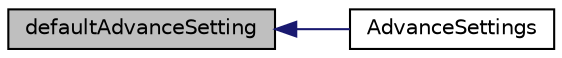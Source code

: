 digraph "defaultAdvanceSetting"
{
  edge [fontname="Helvetica",fontsize="10",labelfontname="Helvetica",labelfontsize="10"];
  node [fontname="Helvetica",fontsize="10",shape=record];
  rankdir="LR";
  Node1 [label="defaultAdvanceSetting",height=0.2,width=0.4,color="black", fillcolor="grey75", style="filled", fontcolor="black"];
  Node1 -> Node2 [dir="back",color="midnightblue",fontsize="10",style="solid"];
  Node2 [label="AdvanceSettings",height=0.2,width=0.4,color="black", fillcolor="white", style="filled",URL="$class_microchip_m_p_f_s_1_1_advance_settings.html#a44738099bc015d764fe19d1b70235cf3"];
}
